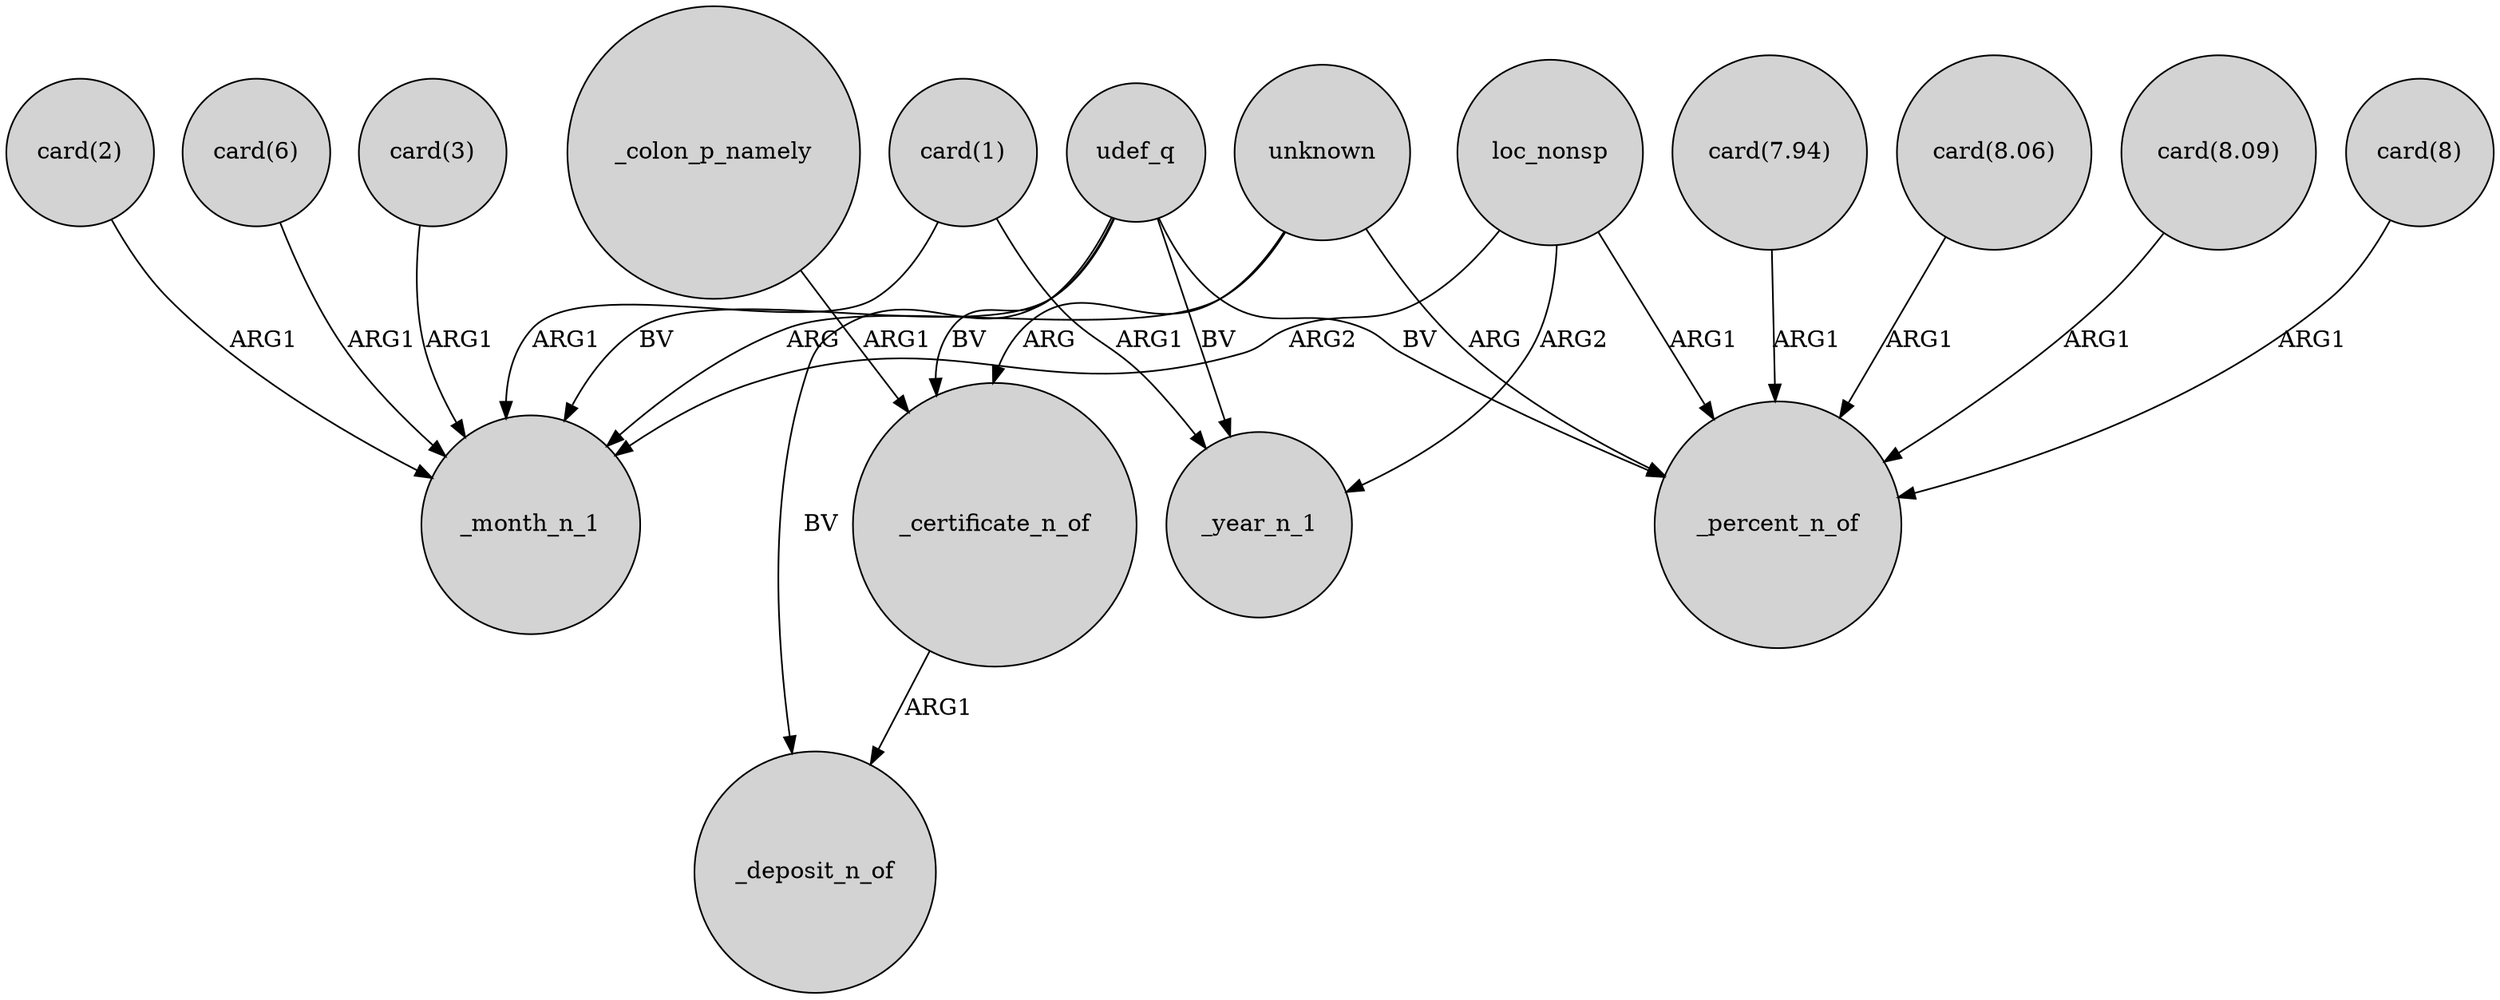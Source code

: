 digraph {
	node [shape=circle style=filled]
	unknown -> _certificate_n_of [label=ARG]
	"card(2)" -> _month_n_1 [label=ARG1]
	"card(1)" -> _month_n_1 [label=ARG1]
	"card(7.94)" -> _percent_n_of [label=ARG1]
	udef_q -> _certificate_n_of [label=BV]
	loc_nonsp -> _percent_n_of [label=ARG1]
	udef_q -> _month_n_1 [label=BV]
	"card(8.06)" -> _percent_n_of [label=ARG1]
	unknown -> _percent_n_of [label=ARG]
	udef_q -> _deposit_n_of [label=BV]
	_certificate_n_of -> _deposit_n_of [label=ARG1]
	unknown -> _month_n_1 [label=ARG]
	loc_nonsp -> _year_n_1 [label=ARG2]
	"card(8.09)" -> _percent_n_of [label=ARG1]
	_colon_p_namely -> _certificate_n_of [label=ARG1]
	"card(1)" -> _year_n_1 [label=ARG1]
	udef_q -> _year_n_1 [label=BV]
	"card(8)" -> _percent_n_of [label=ARG1]
	udef_q -> _percent_n_of [label=BV]
	"card(6)" -> _month_n_1 [label=ARG1]
	loc_nonsp -> _month_n_1 [label=ARG2]
	"card(3)" -> _month_n_1 [label=ARG1]
}
